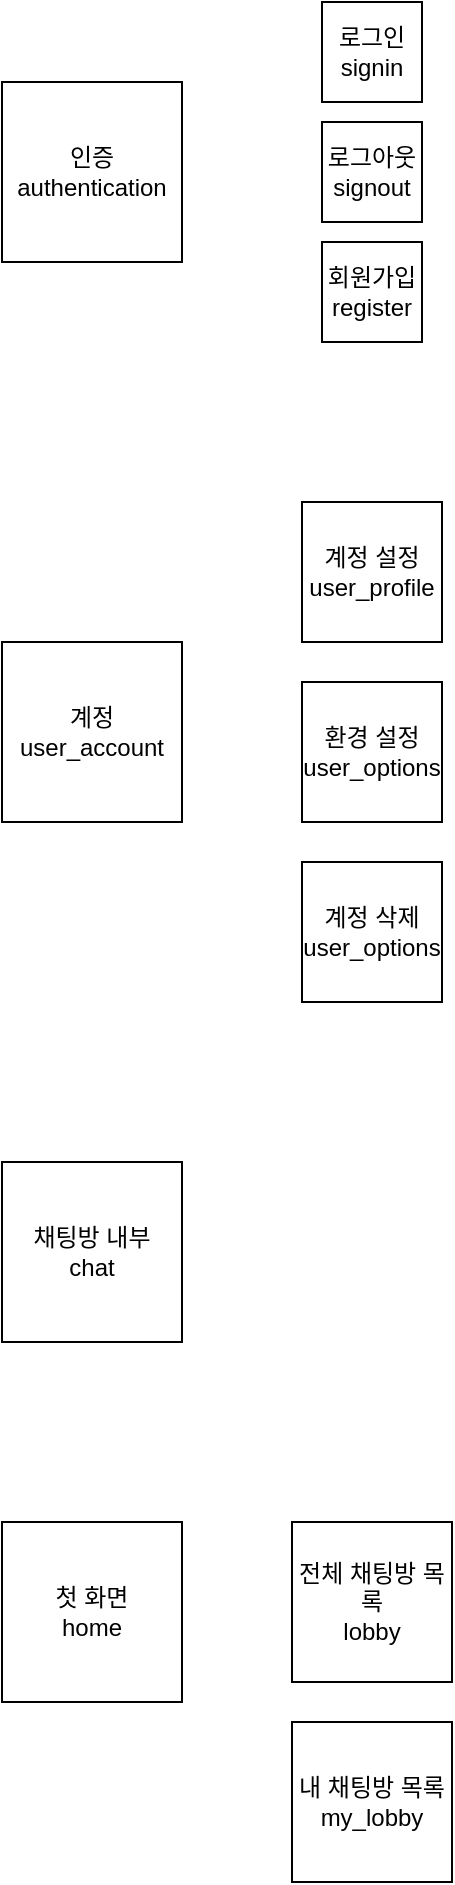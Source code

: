 <mxfile version="24.0.2" type="github">
  <diagram name="페이지-1" id="R3X2M3-pAcKjLp77W0T4">
    <mxGraphModel dx="1050" dy="530" grid="1" gridSize="10" guides="1" tooltips="1" connect="1" arrows="1" fold="1" page="1" pageScale="1" pageWidth="827" pageHeight="1169" math="0" shadow="0">
      <root>
        <mxCell id="0" />
        <mxCell id="1" parent="0" />
        <mxCell id="9SrGxSWxUJ_v8hZyUirk-1" value="인증&lt;div&gt;authentication&lt;/div&gt;" style="whiteSpace=wrap;html=1;aspect=fixed;" parent="1" vertex="1">
          <mxGeometry x="20" y="70" width="90" height="90" as="geometry" />
        </mxCell>
        <mxCell id="aePrKIAzhRh7uTKZdlOW-2" value="&lt;div&gt;계정&lt;/div&gt;&lt;div&gt;user_account&lt;/div&gt;" style="whiteSpace=wrap;html=1;aspect=fixed;" vertex="1" parent="1">
          <mxGeometry x="20" y="350" width="90" height="90" as="geometry" />
        </mxCell>
        <mxCell id="aePrKIAzhRh7uTKZdlOW-3" value="&lt;div&gt;채팅방 내부&lt;/div&gt;&lt;div&gt;chat&lt;/div&gt;" style="whiteSpace=wrap;html=1;aspect=fixed;" vertex="1" parent="1">
          <mxGeometry x="20" y="610" width="90" height="90" as="geometry" />
        </mxCell>
        <mxCell id="aePrKIAzhRh7uTKZdlOW-4" value="&lt;div&gt;전체 채팅방 목록&lt;/div&gt;&lt;div&gt;lobby&lt;/div&gt;" style="whiteSpace=wrap;html=1;aspect=fixed;" vertex="1" parent="1">
          <mxGeometry x="165" y="790" width="80" height="80" as="geometry" />
        </mxCell>
        <mxCell id="aePrKIAzhRh7uTKZdlOW-5" value="첫 화면&lt;div&gt;home&lt;/div&gt;" style="whiteSpace=wrap;html=1;aspect=fixed;" vertex="1" parent="1">
          <mxGeometry x="20" y="790" width="90" height="90" as="geometry" />
        </mxCell>
        <mxCell id="aePrKIAzhRh7uTKZdlOW-6" value="&lt;div&gt;내 채팅방 목록&lt;/div&gt;&lt;div&gt;my_&lt;span style=&quot;background-color: initial;&quot;&gt;lobby&lt;/span&gt;&lt;/div&gt;" style="whiteSpace=wrap;html=1;aspect=fixed;" vertex="1" parent="1">
          <mxGeometry x="165" y="890" width="80" height="80" as="geometry" />
        </mxCell>
        <mxCell id="aePrKIAzhRh7uTKZdlOW-7" value="&lt;div&gt;로그인&lt;/div&gt;signin" style="whiteSpace=wrap;html=1;aspect=fixed;" vertex="1" parent="1">
          <mxGeometry x="180" y="30" width="50" height="50" as="geometry" />
        </mxCell>
        <mxCell id="aePrKIAzhRh7uTKZdlOW-9" value="&lt;div&gt;로그아웃&lt;/div&gt;signout" style="whiteSpace=wrap;html=1;aspect=fixed;" vertex="1" parent="1">
          <mxGeometry x="180" y="90" width="50" height="50" as="geometry" />
        </mxCell>
        <mxCell id="aePrKIAzhRh7uTKZdlOW-10" value="&lt;div&gt;회원가입register&lt;/div&gt;" style="whiteSpace=wrap;html=1;aspect=fixed;" vertex="1" parent="1">
          <mxGeometry x="180" y="150" width="50" height="50" as="geometry" />
        </mxCell>
        <mxCell id="aePrKIAzhRh7uTKZdlOW-12" value="계정 설정&lt;div&gt;&lt;/div&gt;&lt;div&gt;user_profile&lt;/div&gt;" style="whiteSpace=wrap;html=1;aspect=fixed;" vertex="1" parent="1">
          <mxGeometry x="170" y="280" width="70" height="70" as="geometry" />
        </mxCell>
        <mxCell id="aePrKIAzhRh7uTKZdlOW-15" value="환경 설정&lt;div&gt;&lt;/div&gt;&lt;div&gt;user_options&lt;/div&gt;" style="whiteSpace=wrap;html=1;aspect=fixed;" vertex="1" parent="1">
          <mxGeometry x="170" y="370" width="70" height="70" as="geometry" />
        </mxCell>
        <mxCell id="aePrKIAzhRh7uTKZdlOW-17" value="계정 삭제&lt;div&gt;user_options&lt;/div&gt;" style="whiteSpace=wrap;html=1;aspect=fixed;" vertex="1" parent="1">
          <mxGeometry x="170" y="460" width="70" height="70" as="geometry" />
        </mxCell>
      </root>
    </mxGraphModel>
  </diagram>
</mxfile>
